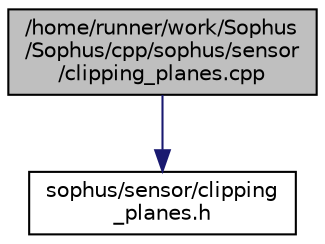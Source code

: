 digraph "/home/runner/work/Sophus/Sophus/cpp/sophus/sensor/clipping_planes.cpp"
{
 // LATEX_PDF_SIZE
  edge [fontname="Helvetica",fontsize="10",labelfontname="Helvetica",labelfontsize="10"];
  node [fontname="Helvetica",fontsize="10",shape=record];
  Node1 [label="/home/runner/work/Sophus\l/Sophus/cpp/sophus/sensor\l/clipping_planes.cpp",height=0.2,width=0.4,color="black", fillcolor="grey75", style="filled", fontcolor="black",tooltip=" "];
  Node1 -> Node2 [color="midnightblue",fontsize="10",style="solid",fontname="Helvetica"];
  Node2 [label="sophus/sensor/clipping\l_planes.h",height=0.2,width=0.4,color="black", fillcolor="white", style="filled",URL="$clipping__planes_8h.html",tooltip=" "];
}
